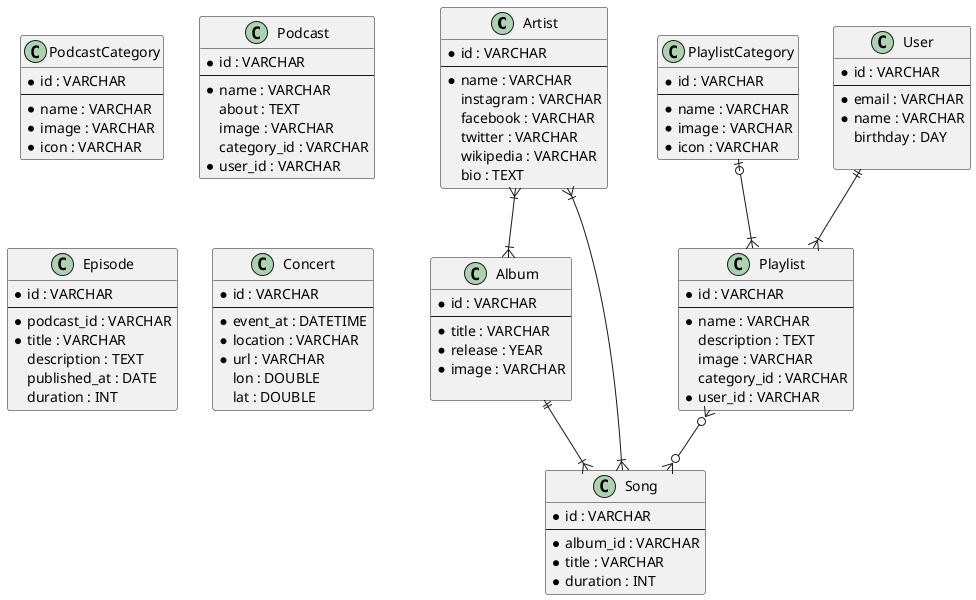 @startuml Spotify
class Artist {
    * id : VARCHAR
    --
    * name : VARCHAR
    instagram : VARCHAR
    facebook : VARCHAR
    twitter : VARCHAR
    wikipedia : VARCHAR
    bio : TEXT
}
class Album {
    * id : VARCHAR
    --
    * title : VARCHAR
    * release : YEAR
    * image : VARCHAR

}
class Song {
    * id : VARCHAR
    --
    * album_id : VARCHAR
    * title : VARCHAR
    * duration : INT
}
class PlaylistCategory {
    * id : VARCHAR
    --
    * name : VARCHAR
    * image : VARCHAR
    * icon : VARCHAR
}
class Playlist {
    * id : VARCHAR
    --
    * name : VARCHAR
    description : TEXT
    image : VARCHAR
    category_id : VARCHAR
    * user_id : VARCHAR
}
class PodcastCategory {
    * id : VARCHAR
    --
    * name : VARCHAR
    * image : VARCHAR
    * icon : VARCHAR
}
class Podcast {
    * id : VARCHAR
    --
    * name : VARCHAR
    about : TEXT
    image : VARCHAR
    category_id : VARCHAR
    * user_id : VARCHAR
}
class Episode {
    * id : VARCHAR
    --
    * podcast_id : VARCHAR
    * title : VARCHAR
    description : TEXT
    published_at : DATE
    duration : INT
}
class User {
    * id : VARCHAR 
    --
    * email : VARCHAR
    * name : VARCHAR
    birthday : DAY

}
class Concert {
    * id : VARCHAR
    --
    * event_at : DATETIME
    * location : VARCHAR
    * url : VARCHAR
    lon : DOUBLE
    lat : DOUBLE
}

Artist }|--|{ Album
Album ||--|{ Song
Artist }|--|{ Song
PlaylistCategory |o--|{ Playlist
User ||--|{ Playlist
Playlist }o--o{ Song

@enduml
